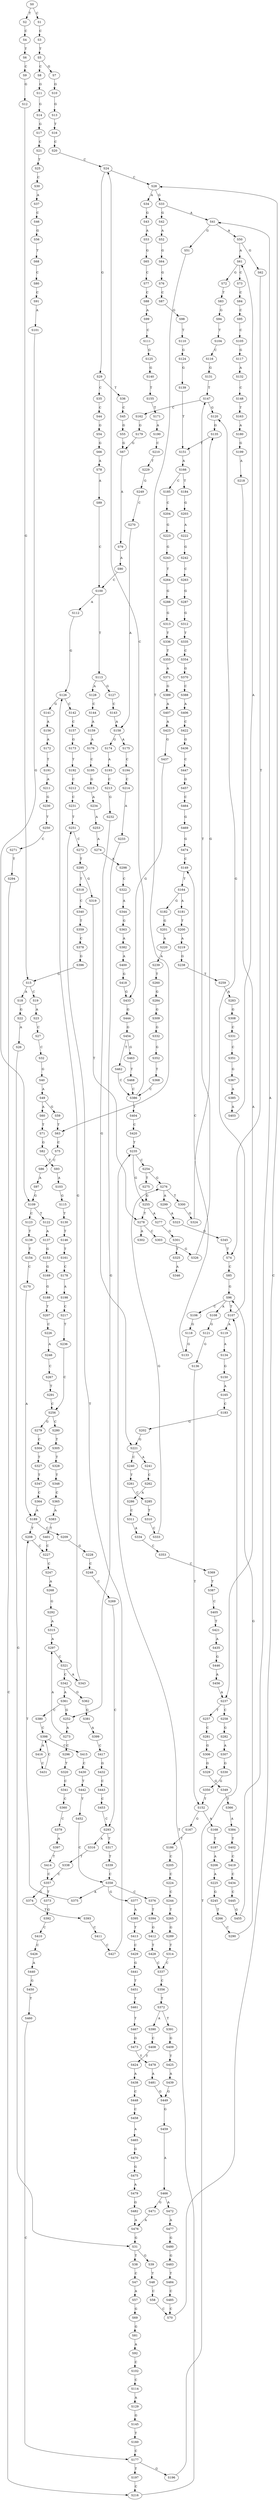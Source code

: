 strict digraph  {
	S0 -> S1 [ label = C ];
	S0 -> S2 [ label = T ];
	S1 -> S3 [ label = C ];
	S2 -> S4 [ label = C ];
	S3 -> S5 [ label = T ];
	S4 -> S6 [ label = T ];
	S5 -> S7 [ label = G ];
	S5 -> S8 [ label = C ];
	S6 -> S9 [ label = C ];
	S7 -> S10 [ label = G ];
	S8 -> S11 [ label = G ];
	S9 -> S12 [ label = G ];
	S10 -> S13 [ label = G ];
	S11 -> S14 [ label = G ];
	S12 -> S15 [ label = G ];
	S13 -> S16 [ label = T ];
	S14 -> S17 [ label = G ];
	S15 -> S18 [ label = A ];
	S15 -> S19 [ label = C ];
	S16 -> S20 [ label = C ];
	S17 -> S21 [ label = C ];
	S18 -> S22 [ label = G ];
	S19 -> S23 [ label = A ];
	S20 -> S24 [ label = C ];
	S21 -> S25 [ label = T ];
	S22 -> S26 [ label = A ];
	S23 -> S27 [ label = C ];
	S24 -> S28 [ label = C ];
	S24 -> S29 [ label = G ];
	S25 -> S30 [ label = C ];
	S26 -> S31 [ label = G ];
	S27 -> S32 [ label = C ];
	S28 -> S33 [ label = G ];
	S28 -> S34 [ label = A ];
	S29 -> S35 [ label = C ];
	S29 -> S36 [ label = T ];
	S30 -> S37 [ label = A ];
	S31 -> S38 [ label = T ];
	S31 -> S39 [ label = G ];
	S32 -> S40 [ label = G ];
	S33 -> S41 [ label = A ];
	S33 -> S42 [ label = G ];
	S34 -> S43 [ label = G ];
	S35 -> S44 [ label = C ];
	S36 -> S45 [ label = C ];
	S37 -> S46 [ label = C ];
	S38 -> S47 [ label = C ];
	S39 -> S48 [ label = T ];
	S40 -> S49 [ label = A ];
	S41 -> S50 [ label = A ];
	S41 -> S51 [ label = G ];
	S42 -> S52 [ label = A ];
	S43 -> S53 [ label = A ];
	S44 -> S54 [ label = G ];
	S45 -> S55 [ label = G ];
	S46 -> S56 [ label = G ];
	S47 -> S57 [ label = A ];
	S48 -> S58 [ label = C ];
	S49 -> S59 [ label = G ];
	S49 -> S60 [ label = A ];
	S50 -> S61 [ label = A ];
	S50 -> S62 [ label = G ];
	S51 -> S63 [ label = T ];
	S52 -> S64 [ label = G ];
	S53 -> S65 [ label = G ];
	S54 -> S66 [ label = G ];
	S55 -> S67 [ label = G ];
	S56 -> S68 [ label = T ];
	S57 -> S69 [ label = G ];
	S58 -> S70 [ label = C ];
	S59 -> S63 [ label = T ];
	S60 -> S71 [ label = T ];
	S61 -> S72 [ label = G ];
	S61 -> S73 [ label = C ];
	S62 -> S74 [ label = T ];
	S63 -> S75 [ label = C ];
	S64 -> S76 [ label = G ];
	S65 -> S77 [ label = C ];
	S66 -> S78 [ label = A ];
	S67 -> S79 [ label = A ];
	S68 -> S80 [ label = C ];
	S69 -> S81 [ label = G ];
	S70 -> S28 [ label = C ];
	S71 -> S82 [ label = G ];
	S72 -> S83 [ label = T ];
	S73 -> S84 [ label = C ];
	S74 -> S85 [ label = C ];
	S75 -> S86 [ label = C ];
	S76 -> S87 [ label = C ];
	S77 -> S88 [ label = C ];
	S78 -> S89 [ label = A ];
	S79 -> S90 [ label = A ];
	S80 -> S91 [ label = C ];
	S81 -> S92 [ label = A ];
	S82 -> S93 [ label = T ];
	S83 -> S94 [ label = G ];
	S84 -> S95 [ label = C ];
	S85 -> S96 [ label = G ];
	S86 -> S97 [ label = A ];
	S87 -> S98 [ label = G ];
	S88 -> S99 [ label = A ];
	S89 -> S100 [ label = C ];
	S90 -> S100 [ label = C ];
	S91 -> S101 [ label = A ];
	S92 -> S102 [ label = C ];
	S93 -> S103 [ label = A ];
	S94 -> S104 [ label = T ];
	S95 -> S105 [ label = C ];
	S96 -> S106 [ label = C ];
	S96 -> S107 [ label = T ];
	S96 -> S108 [ label = A ];
	S97 -> S109 [ label = G ];
	S98 -> S110 [ label = T ];
	S99 -> S111 [ label = C ];
	S100 -> S112 [ label = A ];
	S100 -> S113 [ label = T ];
	S101 -> S109 [ label = G ];
	S102 -> S114 [ label = C ];
	S103 -> S115 [ label = G ];
	S104 -> S116 [ label = C ];
	S105 -> S117 [ label = G ];
	S106 -> S118 [ label = G ];
	S107 -> S119 [ label = A ];
	S107 -> S120 [ label = G ];
	S108 -> S121 [ label = G ];
	S109 -> S122 [ label = T ];
	S109 -> S123 [ label = C ];
	S110 -> S124 [ label = G ];
	S111 -> S125 [ label = G ];
	S112 -> S126 [ label = G ];
	S113 -> S127 [ label = G ];
	S113 -> S128 [ label = A ];
	S114 -> S129 [ label = A ];
	S115 -> S130 [ label = T ];
	S116 -> S131 [ label = G ];
	S117 -> S132 [ label = A ];
	S118 -> S133 [ label = G ];
	S119 -> S134 [ label = A ];
	S120 -> S135 [ label = G ];
	S121 -> S136 [ label = G ];
	S122 -> S137 [ label = A ];
	S123 -> S138 [ label = T ];
	S124 -> S139 [ label = G ];
	S125 -> S140 [ label = G ];
	S126 -> S141 [ label = G ];
	S126 -> S142 [ label = C ];
	S127 -> S143 [ label = C ];
	S128 -> S144 [ label = C ];
	S129 -> S145 [ label = G ];
	S130 -> S146 [ label = T ];
	S131 -> S147 [ label = T ];
	S132 -> S148 [ label = C ];
	S133 -> S149 [ label = C ];
	S134 -> S150 [ label = G ];
	S135 -> S151 [ label = T ];
	S136 -> S152 [ label = T ];
	S137 -> S153 [ label = G ];
	S138 -> S154 [ label = T ];
	S139 -> S151 [ label = T ];
	S140 -> S155 [ label = T ];
	S141 -> S156 [ label = A ];
	S142 -> S157 [ label = C ];
	S143 -> S158 [ label = A ];
	S144 -> S159 [ label = A ];
	S145 -> S160 [ label = T ];
	S146 -> S161 [ label = T ];
	S147 -> S162 [ label = C ];
	S147 -> S120 [ label = G ];
	S148 -> S163 [ label = T ];
	S149 -> S164 [ label = T ];
	S150 -> S165 [ label = A ];
	S151 -> S166 [ label = A ];
	S152 -> S167 [ label = G ];
	S152 -> S168 [ label = A ];
	S153 -> S169 [ label = G ];
	S154 -> S170 [ label = C ];
	S155 -> S171 [ label = T ];
	S156 -> S172 [ label = A ];
	S157 -> S173 [ label = G ];
	S158 -> S174 [ label = G ];
	S158 -> S175 [ label = A ];
	S159 -> S176 [ label = A ];
	S160 -> S177 [ label = C ];
	S161 -> S178 [ label = C ];
	S162 -> S179 [ label = G ];
	S163 -> S180 [ label = A ];
	S164 -> S181 [ label = A ];
	S164 -> S182 [ label = G ];
	S165 -> S183 [ label = C ];
	S166 -> S184 [ label = T ];
	S166 -> S185 [ label = C ];
	S167 -> S186 [ label = T ];
	S168 -> S187 [ label = T ];
	S169 -> S188 [ label = G ];
	S170 -> S189 [ label = A ];
	S171 -> S190 [ label = A ];
	S172 -> S191 [ label = T ];
	S173 -> S192 [ label = T ];
	S174 -> S193 [ label = A ];
	S175 -> S194 [ label = C ];
	S176 -> S195 [ label = C ];
	S177 -> S196 [ label = G ];
	S177 -> S197 [ label = T ];
	S178 -> S198 [ label = A ];
	S179 -> S67 [ label = G ];
	S180 -> S199 [ label = G ];
	S181 -> S200 [ label = T ];
	S182 -> S201 [ label = G ];
	S183 -> S202 [ label = G ];
	S184 -> S203 [ label = G ];
	S185 -> S204 [ label = C ];
	S186 -> S205 [ label = C ];
	S187 -> S206 [ label = A ];
	S188 -> S207 [ label = T ];
	S189 -> S208 [ label = T ];
	S189 -> S209 [ label = C ];
	S190 -> S210 [ label = C ];
	S191 -> S211 [ label = A ];
	S192 -> S212 [ label = C ];
	S193 -> S213 [ label = C ];
	S194 -> S214 [ label = C ];
	S195 -> S215 [ label = G ];
	S196 -> S107 [ label = T ];
	S197 -> S216 [ label = C ];
	S198 -> S217 [ label = C ];
	S199 -> S218 [ label = A ];
	S200 -> S219 [ label = A ];
	S201 -> S220 [ label = A ];
	S202 -> S221 [ label = G ];
	S203 -> S222 [ label = A ];
	S204 -> S223 [ label = G ];
	S205 -> S224 [ label = C ];
	S206 -> S225 [ label = A ];
	S207 -> S226 [ label = C ];
	S208 -> S227 [ label = C ];
	S209 -> S228 [ label = G ];
	S210 -> S229 [ label = T ];
	S211 -> S230 [ label = G ];
	S212 -> S231 [ label = C ];
	S213 -> S232 [ label = G ];
	S214 -> S233 [ label = A ];
	S215 -> S234 [ label = A ];
	S216 -> S235 [ label = T ];
	S217 -> S236 [ label = T ];
	S218 -> S237 [ label = A ];
	S219 -> S238 [ label = G ];
	S220 -> S239 [ label = A ];
	S221 -> S240 [ label = C ];
	S221 -> S241 [ label = A ];
	S222 -> S242 [ label = G ];
	S223 -> S243 [ label = G ];
	S224 -> S244 [ label = C ];
	S225 -> S245 [ label = G ];
	S226 -> S246 [ label = A ];
	S227 -> S247 [ label = C ];
	S228 -> S248 [ label = C ];
	S229 -> S249 [ label = G ];
	S230 -> S250 [ label = T ];
	S231 -> S251 [ label = T ];
	S232 -> S221 [ label = G ];
	S233 -> S252 [ label = G ];
	S234 -> S253 [ label = A ];
	S235 -> S254 [ label = C ];
	S235 -> S255 [ label = G ];
	S236 -> S256 [ label = C ];
	S237 -> S257 [ label = T ];
	S237 -> S258 [ label = C ];
	S238 -> S259 [ label = T ];
	S239 -> S260 [ label = T ];
	S240 -> S261 [ label = T ];
	S241 -> S262 [ label = C ];
	S242 -> S263 [ label = C ];
	S243 -> S264 [ label = T ];
	S244 -> S265 [ label = T ];
	S245 -> S266 [ label = T ];
	S246 -> S267 [ label = C ];
	S247 -> S268 [ label = A ];
	S248 -> S269 [ label = C ];
	S249 -> S270 [ label = C ];
	S250 -> S271 [ label = C ];
	S251 -> S272 [ label = C ];
	S252 -> S273 [ label = A ];
	S253 -> S274 [ label = A ];
	S254 -> S275 [ label = T ];
	S254 -> S276 [ label = G ];
	S255 -> S277 [ label = A ];
	S255 -> S278 [ label = T ];
	S256 -> S279 [ label = G ];
	S256 -> S280 [ label = C ];
	S257 -> S281 [ label = C ];
	S258 -> S282 [ label = G ];
	S259 -> S283 [ label = A ];
	S260 -> S284 [ label = G ];
	S261 -> S285 [ label = C ];
	S262 -> S286 [ label = A ];
	S263 -> S287 [ label = G ];
	S264 -> S288 [ label = G ];
	S265 -> S289 [ label = G ];
	S266 -> S290 [ label = C ];
	S267 -> S291 [ label = T ];
	S268 -> S292 [ label = G ];
	S269 -> S293 [ label = C ];
	S270 -> S158 [ label = A ];
	S271 -> S294 [ label = T ];
	S272 -> S295 [ label = T ];
	S273 -> S296 [ label = C ];
	S273 -> S297 [ label = A ];
	S274 -> S298 [ label = A ];
	S275 -> S255 [ label = G ];
	S276 -> S299 [ label = A ];
	S276 -> S300 [ label = T ];
	S277 -> S301 [ label = G ];
	S278 -> S302 [ label = A ];
	S278 -> S303 [ label = C ];
	S279 -> S304 [ label = C ];
	S280 -> S305 [ label = T ];
	S281 -> S306 [ label = G ];
	S282 -> S307 [ label = A ];
	S283 -> S308 [ label = G ];
	S284 -> S309 [ label = G ];
	S285 -> S310 [ label = T ];
	S286 -> S311 [ label = C ];
	S287 -> S312 [ label = G ];
	S288 -> S313 [ label = G ];
	S289 -> S314 [ label = T ];
	S290 -> S96 [ label = G ];
	S291 -> S256 [ label = C ];
	S292 -> S315 [ label = A ];
	S293 -> S316 [ label = A ];
	S293 -> S317 [ label = T ];
	S294 -> S216 [ label = C ];
	S295 -> S318 [ label = T ];
	S295 -> S319 [ label = G ];
	S296 -> S320 [ label = T ];
	S297 -> S321 [ label = C ];
	S298 -> S322 [ label = C ];
	S299 -> S323 [ label = A ];
	S300 -> S324 [ label = G ];
	S301 -> S325 [ label = T ];
	S303 -> S326 [ label = G ];
	S304 -> S327 [ label = T ];
	S305 -> S328 [ label = T ];
	S306 -> S329 [ label = G ];
	S307 -> S330 [ label = G ];
	S308 -> S331 [ label = C ];
	S309 -> S332 [ label = G ];
	S310 -> S333 [ label = C ];
	S311 -> S334 [ label = A ];
	S312 -> S335 [ label = T ];
	S313 -> S336 [ label = T ];
	S314 -> S337 [ label = C ];
	S315 -> S297 [ label = A ];
	S316 -> S338 [ label = T ];
	S317 -> S339 [ label = T ];
	S318 -> S340 [ label = C ];
	S319 -> S278 [ label = T ];
	S320 -> S341 [ label = C ];
	S321 -> S342 [ label = C ];
	S321 -> S343 [ label = A ];
	S322 -> S344 [ label = A ];
	S323 -> S345 [ label = G ];
	S324 -> S135 [ label = G ];
	S325 -> S346 [ label = A ];
	S326 -> S147 [ label = T ];
	S327 -> S347 [ label = T ];
	S328 -> S348 [ label = T ];
	S329 -> S349 [ label = G ];
	S330 -> S350 [ label = G ];
	S331 -> S351 [ label = C ];
	S332 -> S352 [ label = G ];
	S333 -> S276 [ label = G ];
	S334 -> S353 [ label = C ];
	S335 -> S354 [ label = C ];
	S336 -> S355 [ label = T ];
	S337 -> S356 [ label = C ];
	S338 -> S357 [ label = C ];
	S339 -> S358 [ label = C ];
	S340 -> S359 [ label = T ];
	S341 -> S360 [ label = C ];
	S342 -> S361 [ label = A ];
	S342 -> S362 [ label = G ];
	S343 -> S126 [ label = G ];
	S344 -> S363 [ label = G ];
	S345 -> S74 [ label = T ];
	S347 -> S364 [ label = C ];
	S348 -> S365 [ label = C ];
	S349 -> S366 [ label = T ];
	S350 -> S152 [ label = T ];
	S351 -> S367 [ label = G ];
	S352 -> S368 [ label = T ];
	S353 -> S369 [ label = C ];
	S354 -> S370 [ label = G ];
	S355 -> S371 [ label = A ];
	S356 -> S372 [ label = T ];
	S357 -> S373 [ label = T ];
	S357 -> S374 [ label = G ];
	S358 -> S375 [ label = A ];
	S358 -> S376 [ label = C ];
	S358 -> S377 [ label = G ];
	S359 -> S378 [ label = C ];
	S360 -> S379 [ label = C ];
	S361 -> S252 [ label = G ];
	S361 -> S380 [ label = C ];
	S362 -> S381 [ label = G ];
	S363 -> S382 [ label = A ];
	S364 -> S189 [ label = A ];
	S365 -> S383 [ label = A ];
	S366 -> S384 [ label = A ];
	S367 -> S385 [ label = A ];
	S368 -> S386 [ label = C ];
	S369 -> S387 [ label = T ];
	S370 -> S388 [ label = C ];
	S371 -> S389 [ label = G ];
	S372 -> S390 [ label = A ];
	S372 -> S391 [ label = T ];
	S373 -> S392 [ label = G ];
	S374 -> S393 [ label = T ];
	S375 -> S208 [ label = T ];
	S376 -> S394 [ label = T ];
	S377 -> S395 [ label = A ];
	S378 -> S396 [ label = G ];
	S379 -> S397 [ label = A ];
	S380 -> S398 [ label = C ];
	S381 -> S399 [ label = A ];
	S382 -> S400 [ label = A ];
	S383 -> S401 [ label = T ];
	S384 -> S402 [ label = T ];
	S385 -> S403 [ label = A ];
	S386 -> S24 [ label = C ];
	S386 -> S404 [ label = T ];
	S387 -> S405 [ label = C ];
	S388 -> S406 [ label = A ];
	S389 -> S407 [ label = A ];
	S390 -> S408 [ label = C ];
	S391 -> S409 [ label = G ];
	S392 -> S410 [ label = C ];
	S393 -> S411 [ label = C ];
	S394 -> S412 [ label = G ];
	S395 -> S413 [ label = T ];
	S396 -> S15 [ label = G ];
	S397 -> S414 [ label = T ];
	S398 -> S415 [ label = C ];
	S398 -> S416 [ label = A ];
	S399 -> S417 [ label = C ];
	S400 -> S418 [ label = G ];
	S401 -> S227 [ label = C ];
	S402 -> S419 [ label = C ];
	S403 -> S61 [ label = A ];
	S404 -> S420 [ label = C ];
	S405 -> S421 [ label = T ];
	S406 -> S422 [ label = C ];
	S407 -> S423 [ label = A ];
	S408 -> S424 [ label = T ];
	S409 -> S425 [ label = T ];
	S410 -> S426 [ label = C ];
	S411 -> S427 [ label = C ];
	S412 -> S428 [ label = T ];
	S413 -> S429 [ label = C ];
	S414 -> S357 [ label = C ];
	S415 -> S430 [ label = C ];
	S416 -> S431 [ label = C ];
	S417 -> S432 [ label = G ];
	S418 -> S433 [ label = G ];
	S419 -> S434 [ label = C ];
	S420 -> S235 [ label = T ];
	S421 -> S435 [ label = A ];
	S422 -> S436 [ label = G ];
	S423 -> S437 [ label = G ];
	S424 -> S438 [ label = A ];
	S425 -> S439 [ label = A ];
	S426 -> S440 [ label = A ];
	S427 -> S251 [ label = T ];
	S428 -> S337 [ label = C ];
	S429 -> S441 [ label = G ];
	S430 -> S442 [ label = T ];
	S431 -> S398 [ label = C ];
	S432 -> S443 [ label = C ];
	S433 -> S444 [ label = G ];
	S434 -> S445 [ label = C ];
	S435 -> S446 [ label = G ];
	S436 -> S447 [ label = C ];
	S437 -> S433 [ label = G ];
	S438 -> S448 [ label = C ];
	S439 -> S449 [ label = G ];
	S440 -> S450 [ label = G ];
	S441 -> S451 [ label = T ];
	S442 -> S452 [ label = T ];
	S443 -> S453 [ label = C ];
	S444 -> S454 [ label = G ];
	S445 -> S455 [ label = G ];
	S446 -> S456 [ label = A ];
	S447 -> S457 [ label = G ];
	S448 -> S458 [ label = C ];
	S449 -> S459 [ label = G ];
	S450 -> S460 [ label = T ];
	S451 -> S461 [ label = T ];
	S452 -> S358 [ label = C ];
	S453 -> S293 [ label = C ];
	S454 -> S462 [ label = T ];
	S454 -> S463 [ label = G ];
	S455 -> S41 [ label = A ];
	S456 -> S237 [ label = A ];
	S457 -> S464 [ label = C ];
	S458 -> S465 [ label = A ];
	S459 -> S466 [ label = A ];
	S460 -> S177 [ label = C ];
	S461 -> S467 [ label = T ];
	S462 -> S386 [ label = C ];
	S463 -> S468 [ label = T ];
	S464 -> S469 [ label = G ];
	S465 -> S470 [ label = G ];
	S466 -> S471 [ label = G ];
	S466 -> S472 [ label = A ];
	S467 -> S473 [ label = G ];
	S468 -> S386 [ label = C ];
	S469 -> S474 [ label = G ];
	S470 -> S475 [ label = G ];
	S471 -> S476 [ label = A ];
	S472 -> S477 [ label = A ];
	S473 -> S478 [ label = T ];
	S474 -> S149 [ label = C ];
	S475 -> S479 [ label = A ];
	S476 -> S31 [ label = G ];
	S477 -> S480 [ label = G ];
	S478 -> S481 [ label = A ];
	S479 -> S482 [ label = G ];
	S480 -> S483 [ label = G ];
	S481 -> S449 [ label = G ];
	S482 -> S476 [ label = A ];
	S483 -> S484 [ label = T ];
	S484 -> S485 [ label = C ];
	S485 -> S70 [ label = C ];
}
